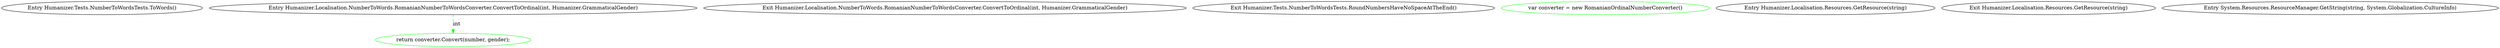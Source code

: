digraph  {
m0_0 [cluster="Humanizer.Tests.NumberToWordsTests.ToWords()", file="NumberToWordsTests.cs", label="Entry Humanizer.Tests.NumberToWordsTests.ToWords()", span="7-7"];
m0_6 [cluster="Humanizer.Localisation.NumberToWords.RomanianNumberToWordsConverter.ConvertToOrdinal(int, Humanizer.GrammaticalGender)", file="NumberToWordsTests.cs", label="Entry Humanizer.Localisation.NumberToWords.RomanianNumberToWordsConverter.ConvertToOrdinal(int, Humanizer.GrammaticalGender)", span="13-13"];
m0_8 [cluster="Humanizer.Localisation.NumberToWords.RomanianNumberToWordsConverter.ConvertToOrdinal(int, Humanizer.GrammaticalGender)", color=green, community=0, file="NumberToWordsTests.cs", label="return converter.Convert(number, gender);", prediction=0, span="16-16"];
m0_9 [cluster="Humanizer.Localisation.NumberToWords.RomanianNumberToWordsConverter.ConvertToOrdinal(int, Humanizer.GrammaticalGender)", file="NumberToWordsTests.cs", label="Exit Humanizer.Localisation.NumberToWords.RomanianNumberToWordsConverter.ConvertToOrdinal(int, Humanizer.GrammaticalGender)", span="13-13"];
m0_14 [cluster="Humanizer.Tests.NumberToWordsTests.RoundNumbersHaveNoSpaceAtTheEnd()", file="NumberToWordsTests.cs", label="Exit Humanizer.Tests.NumberToWordsTests.RoundNumbersHaveNoSpaceAtTheEnd()", span="17-17"];
m0_7 [cluster="Humanizer.Localisation.NumberToWords.RomanianNumberToWordsConverter.ConvertToOrdinal(int, Humanizer.GrammaticalGender)", color=green, community=0, file="NumberToWordsTests.cs", label="var converter = new RomanianOrdinalNumberConverter()", prediction=1, span="15-15"];
m1_0 [cluster="Humanizer.Localisation.Resources.GetResource(string)", file="Resources.cs", label="Entry Humanizer.Localisation.Resources.GetResource(string)", span="27-27"];
m1_2 [cluster="Humanizer.Localisation.Resources.GetResource(string)", file="Resources.cs", label="Exit Humanizer.Localisation.Resources.GetResource(string)", span="27-27"];
m1_3 [cluster="System.Resources.ResourceManager.GetString(string, System.Globalization.CultureInfo)", file="Resources.cs", label="Entry System.Resources.ResourceManager.GetString(string, System.Globalization.CultureInfo)", span="0-0"];
m0_6 -> m0_8  [color=green, key=1, label=int, style=dashed];
}
